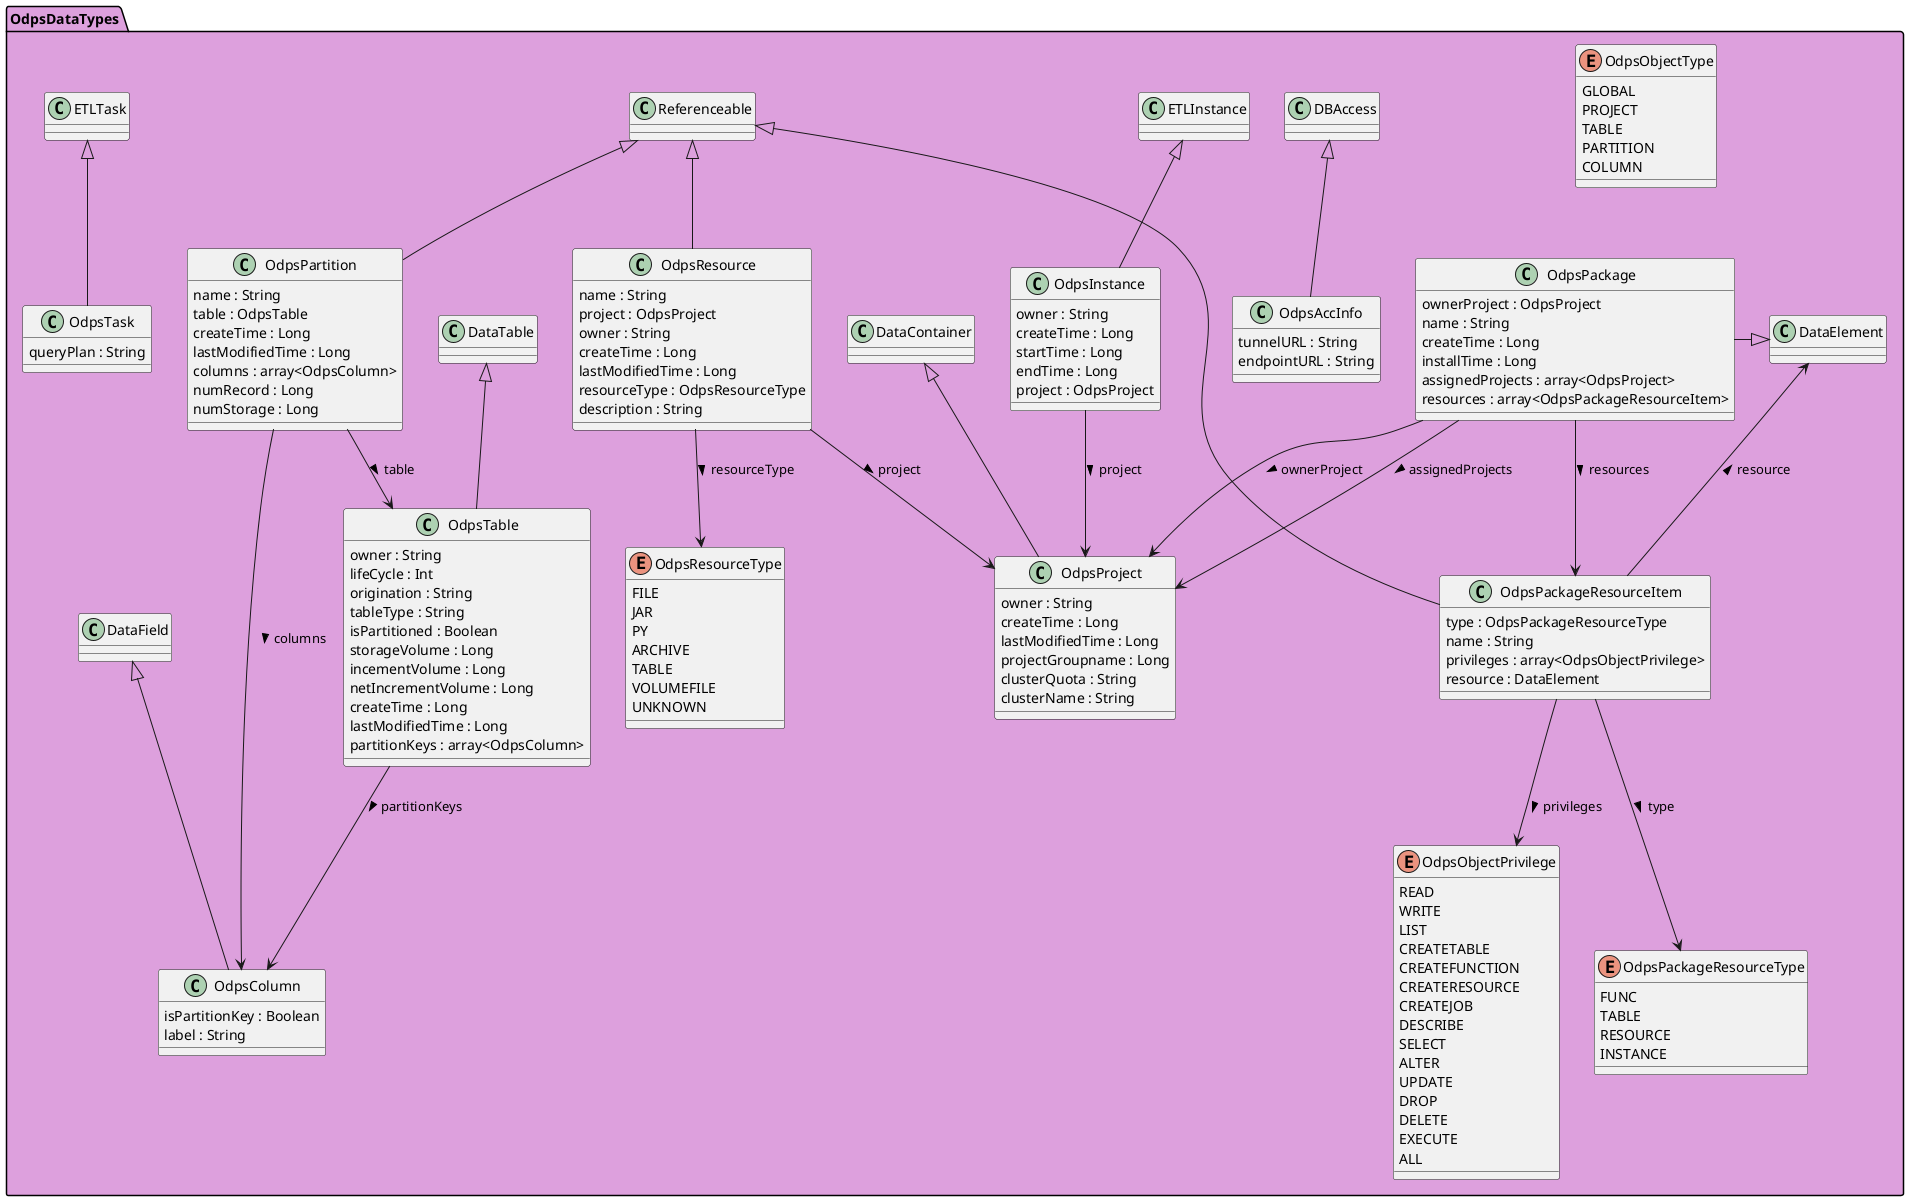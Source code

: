 @startuml


package OdpsDataTypes #Plum {
    enum OdpsObjectType {
        GLOBAL
        PROJECT
        TABLE
        PARTITION
        COLUMN
    }
    enum OdpsResourceType {
        FILE
        JAR
        PY
        ARCHIVE
        TABLE
        VOLUMEFILE
        UNKNOWN
    }
    enum OdpsObjectPrivilege {
        READ
        WRITE
        LIST
        CREATETABLE
        CREATEFUNCTION
        CREATERESOURCE
        CREATEJOB
        DESCRIBE
        SELECT
        ALTER
        UPDATE
        DROP
        DELETE
        EXECUTE
        ALL
    }
    enum OdpsPackageResourceType {
        FUNC
        TABLE
        RESOURCE
        INSTANCE
    }

    class OdpsAccInfo {
        tunnelURL : String
        endpointURL : String
    }
    class OdpsProject {
        owner : String
        createTime : Long
        lastModifiedTime : Long
        projectGroupname : Long
        clusterQuota : String
        clusterName : String
    }
    class OdpsColumn {
        isPartitionKey : Boolean
        label : String
    }
    class OdpsPartition {
        name : String
        table : OdpsTable
        createTime : Long
        lastModifiedTime : Long
        columns : array<OdpsColumn>
        numRecord : Long
        numStorage : Long
    }
    class OdpsTable {
        owner : String
        lifeCycle : Int
        origination : String
        tableType : String
        isPartitioned : Boolean
        storageVolume : Long
        incementVolume : Long
        netIncrementVolume : Long
        createTime : Long
        lastModifiedTime : Long
        partitionKeys : array<OdpsColumn>
    }
    class OdpsResource {
        name : String
        project : OdpsProject
        owner : String
        createTime : Long
        lastModifiedTime : Long
        resourceType : OdpsResourceType
        description : String
    }
    class OdpsPackageResourceItem {
        type : OdpsPackageResourceType
        name : String
        privileges : array<OdpsObjectPrivilege>
        resource : DataElement
    }
    class OdpsPackage {
        ownerProject : OdpsProject
        name : String
        createTime : Long
        installTime : Long
        assignedProjects : array<OdpsProject>
        resources : array<OdpsPackageResourceItem>
    }
    class OdpsTask {
        queryPlan : String
    }
    class OdpsInstance {
        owner : String
        createTime : Long
        startTime : Long
        endTime : Long
        project : OdpsProject
    }


    OdpsPackageResourceItem --> OdpsPackageResourceType : type >
    OdpsPackageResourceItem --> OdpsObjectPrivilege : privileges >
    OdpsPackageResourceItem --> DataElement : resource >
    OdpsPartition --> OdpsTable : table >
    OdpsPartition --> OdpsColumn : columns >
    OdpsInstance --> OdpsProject : project >
    OdpsTable --> OdpsColumn : partitionKeys >
    OdpsResource --> OdpsProject : project >
    OdpsResource --> OdpsResourceType : resourceType >
    OdpsPackage --> OdpsProject : ownerProject >
    OdpsPackage --> OdpsProject : assignedProjects >
    OdpsPackage --> OdpsPackageResourceItem : resources >

    DataElement <|- OdpsPackage
    DataContainer <|-- OdpsProject
    DataField <|-- OdpsColumn
    DBAccess <|-- OdpsAccInfo
    DataTable <|-- OdpsTable
    Referenceable <|-- OdpsPartition
    Referenceable <|-- OdpsResource
    Referenceable <|-- OdpsPackageResourceItem
    ETLTask <|-- OdpsTask
    ETLInstance <|-- OdpsInstance
}



@enduml